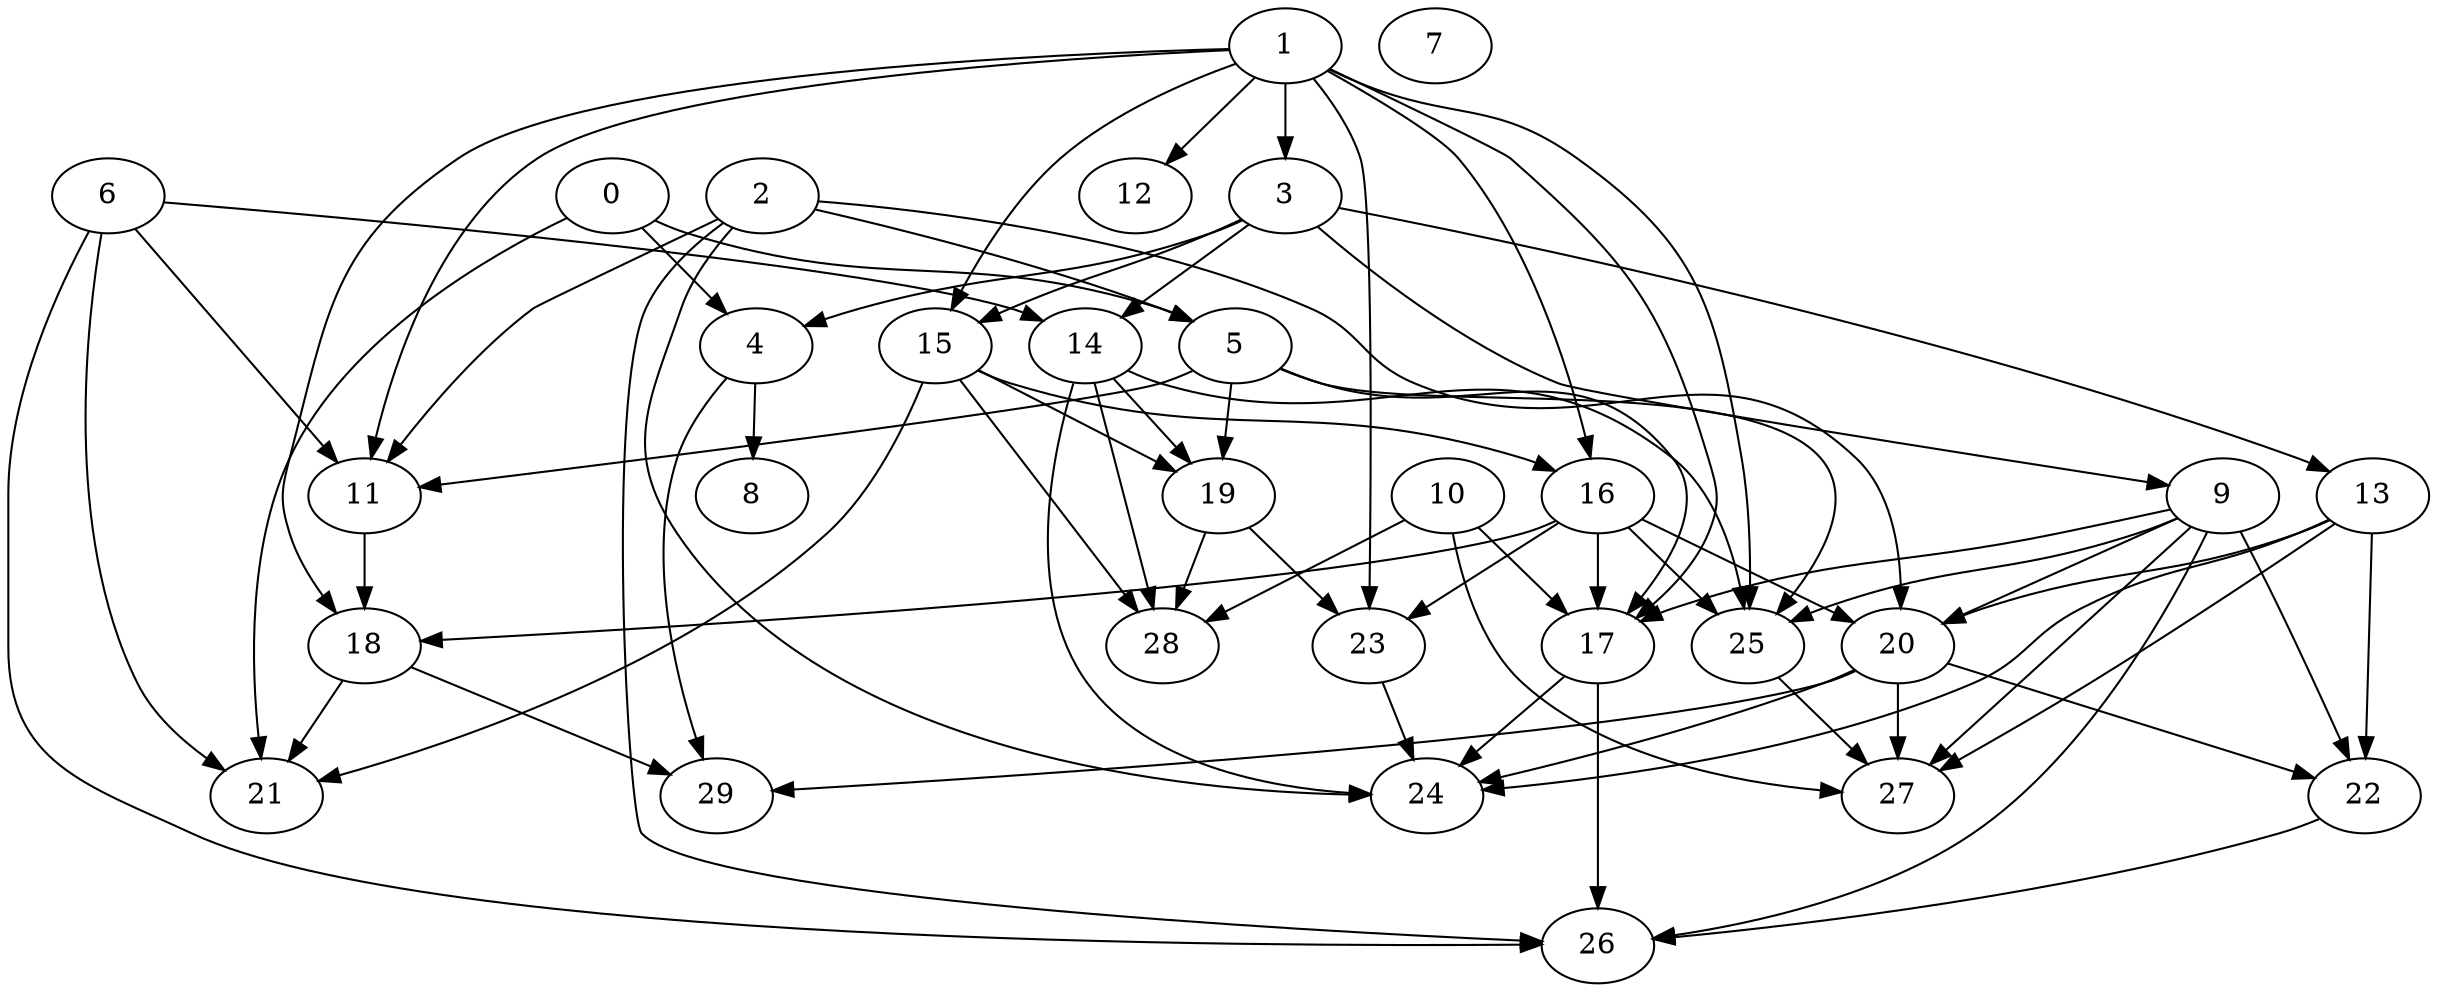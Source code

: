 digraph "Random_Nodes_30_Density_2.40_CCR_10.03_WeightType_Random_Heterogeneous-4-2-strong" {
1 [Weight=7];
3 [Weight=3];
2 [Weight=5];
15 [Weight=5];
0 [Weight=5];
6 [Weight=9];
5 [Weight=4];
13 [Weight=9];
14 [Weight=4];
16 [Weight=5];
9 [Weight=3];
10 [Weight=7];
11 [Weight=3];
19 [Weight=2];
20 [Weight=8];
18 [Weight=6];
4 [Weight=2];
25 [Weight=9];
17 [Weight=6];
22 [Weight=8];
23 [Weight=9];
29 [Weight=10];
8 [Weight=9];
28 [Weight=9];
24 [Weight=8];
7 [Weight=7];
12 [Weight=5];
26 [Weight=5];
27 [Weight=5];
21 [Weight=4];
9 -> 20 [Weight=27];
1 -> 11 [Weight=27];
18 -> 21 [Weight=8];
9 -> 25 [Weight=31];
16 -> 23 [Weight=15];
2 -> 11 [Weight=27];
20 -> 29 [Weight=38];
0 -> 5 [Weight=12];
3 -> 4 [Weight=8];
5 -> 19 [Weight=38];
16 -> 17 [Weight=38];
10 -> 27 [Weight=35];
3 -> 9 [Weight=19];
15 -> 21 [Weight=12];
1 -> 23 [Weight=35];
4 -> 29 [Weight=27];
17 -> 26 [Weight=27];
9 -> 26 [Weight=31];
1 -> 18 [Weight=35];
1 -> 17 [Weight=31];
6 -> 14 [Weight=8];
16 -> 20 [Weight=8];
23 -> 24 [Weight=8];
10 -> 17 [Weight=35];
9 -> 22 [Weight=38];
15 -> 28 [Weight=38];
14 -> 24 [Weight=8];
4 -> 8 [Weight=38];
6 -> 21 [Weight=31];
3 -> 15 [Weight=38];
1 -> 15 [Weight=19];
11 -> 18 [Weight=15];
3 -> 13 [Weight=19];
1 -> 12 [Weight=15];
9 -> 27 [Weight=23];
20 -> 24 [Weight=12];
2 -> 26 [Weight=8];
14 -> 19 [Weight=31];
19 -> 28 [Weight=31];
20 -> 27 [Weight=31];
1 -> 16 [Weight=38];
6 -> 26 [Weight=8];
18 -> 29 [Weight=35];
5 -> 17 [Weight=31];
17 -> 24 [Weight=23];
22 -> 26 [Weight=12];
13 -> 22 [Weight=8];
10 -> 28 [Weight=38];
19 -> 23 [Weight=38];
2 -> 24 [Weight=23];
16 -> 18 [Weight=35];
13 -> 27 [Weight=27];
20 -> 22 [Weight=27];
0 -> 21 [Weight=15];
2 -> 20 [Weight=12];
5 -> 11 [Weight=38];
25 -> 27 [Weight=31];
15 -> 19 [Weight=35];
9 -> 17 [Weight=31];
2 -> 5 [Weight=38];
3 -> 14 [Weight=27];
14 -> 25 [Weight=19];
0 -> 4 [Weight=23];
15 -> 16 [Weight=38];
14 -> 28 [Weight=31];
13 -> 24 [Weight=27];
16 -> 25 [Weight=31];
1 -> 3 [Weight=12];
13 -> 20 [Weight=38];
6 -> 11 [Weight=27];
1 -> 25 [Weight=12];
5 -> 25 [Weight=12];
}
